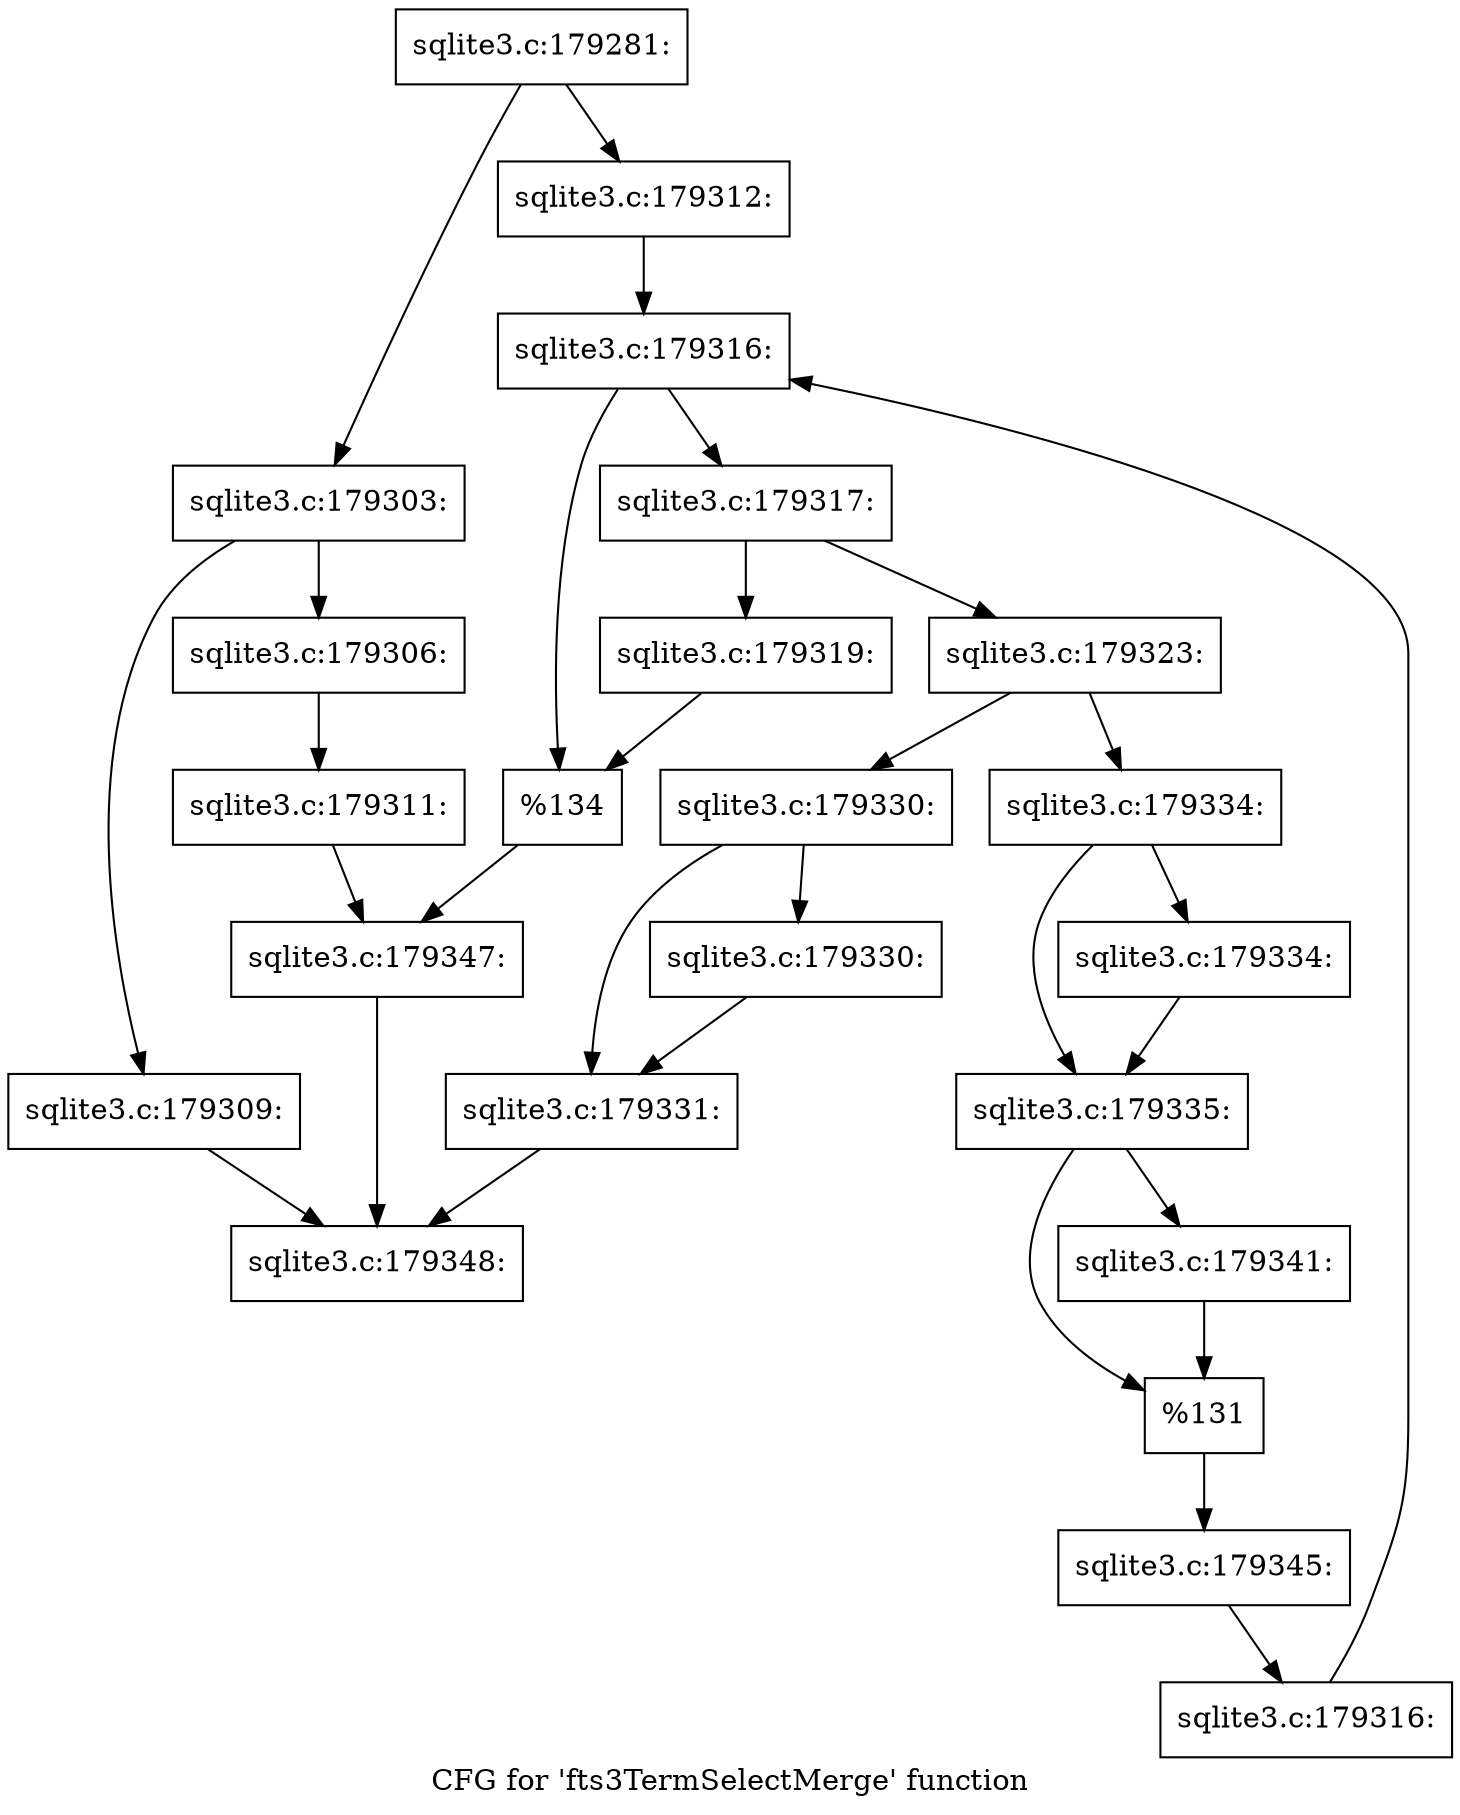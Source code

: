 digraph "CFG for 'fts3TermSelectMerge' function" {
	label="CFG for 'fts3TermSelectMerge' function";

	Node0x55c0faedc430 [shape=record,label="{sqlite3.c:179281:}"];
	Node0x55c0faedc430 -> Node0x55c0faee9980;
	Node0x55c0faedc430 -> Node0x55c0faee9a20;
	Node0x55c0faee9980 [shape=record,label="{sqlite3.c:179303:}"];
	Node0x55c0faee9980 -> Node0x55c0faeeaa80;
	Node0x55c0faee9980 -> Node0x55c0faeeab20;
	Node0x55c0faeeaa80 [shape=record,label="{sqlite3.c:179306:}"];
	Node0x55c0faeeaa80 -> Node0x55c0faeeaad0;
	Node0x55c0faeeab20 [shape=record,label="{sqlite3.c:179309:}"];
	Node0x55c0faeeab20 -> Node0x55c0faedeef0;
	Node0x55c0faeeaad0 [shape=record,label="{sqlite3.c:179311:}"];
	Node0x55c0faeeaad0 -> Node0x55c0faee99d0;
	Node0x55c0faee9a20 [shape=record,label="{sqlite3.c:179312:}"];
	Node0x55c0faee9a20 -> Node0x55c0faeecdc0;
	Node0x55c0faeecdc0 [shape=record,label="{sqlite3.c:179316:}"];
	Node0x55c0faeecdc0 -> Node0x55c0faeecfe0;
	Node0x55c0faeecdc0 -> Node0x55c0faeecc10;
	Node0x55c0faeecfe0 [shape=record,label="{sqlite3.c:179317:}"];
	Node0x55c0faeecfe0 -> Node0x55c0faeed3f0;
	Node0x55c0faeecfe0 -> Node0x55c0faeed490;
	Node0x55c0faeed3f0 [shape=record,label="{sqlite3.c:179319:}"];
	Node0x55c0faeed3f0 -> Node0x55c0faeecc10;
	Node0x55c0faeed490 [shape=record,label="{sqlite3.c:179323:}"];
	Node0x55c0faeed490 -> Node0x55c0f6b7a300;
	Node0x55c0faeed490 -> Node0x55c0faeef500;
	Node0x55c0f6b7a300 [shape=record,label="{sqlite3.c:179330:}"];
	Node0x55c0f6b7a300 -> Node0x55c0faef01e0;
	Node0x55c0f6b7a300 -> Node0x55c0faef0230;
	Node0x55c0faef01e0 [shape=record,label="{sqlite3.c:179330:}"];
	Node0x55c0faef01e0 -> Node0x55c0faef0230;
	Node0x55c0faef0230 [shape=record,label="{sqlite3.c:179331:}"];
	Node0x55c0faef0230 -> Node0x55c0faedeef0;
	Node0x55c0faeef500 [shape=record,label="{sqlite3.c:179334:}"];
	Node0x55c0faeef500 -> Node0x55c0faef09d0;
	Node0x55c0faeef500 -> Node0x55c0faef0a20;
	Node0x55c0faef09d0 [shape=record,label="{sqlite3.c:179334:}"];
	Node0x55c0faef09d0 -> Node0x55c0faef0a20;
	Node0x55c0faef0a20 [shape=record,label="{sqlite3.c:179335:}"];
	Node0x55c0faef0a20 -> Node0x55c0faef1be0;
	Node0x55c0faef0a20 -> Node0x55c0faef1c30;
	Node0x55c0faef1be0 [shape=record,label="{sqlite3.c:179341:}"];
	Node0x55c0faef1be0 -> Node0x55c0faef1c30;
	Node0x55c0faef1c30 [shape=record,label="{%131}"];
	Node0x55c0faef1c30 -> Node0x55c0faeed440;
	Node0x55c0faeed440 [shape=record,label="{sqlite3.c:179345:}"];
	Node0x55c0faeed440 -> Node0x55c0faeecf50;
	Node0x55c0faeecf50 [shape=record,label="{sqlite3.c:179316:}"];
	Node0x55c0faeecf50 -> Node0x55c0faeecdc0;
	Node0x55c0faeecc10 [shape=record,label="{%134}"];
	Node0x55c0faeecc10 -> Node0x55c0faee99d0;
	Node0x55c0faee99d0 [shape=record,label="{sqlite3.c:179347:}"];
	Node0x55c0faee99d0 -> Node0x55c0faedeef0;
	Node0x55c0faedeef0 [shape=record,label="{sqlite3.c:179348:}"];
}
